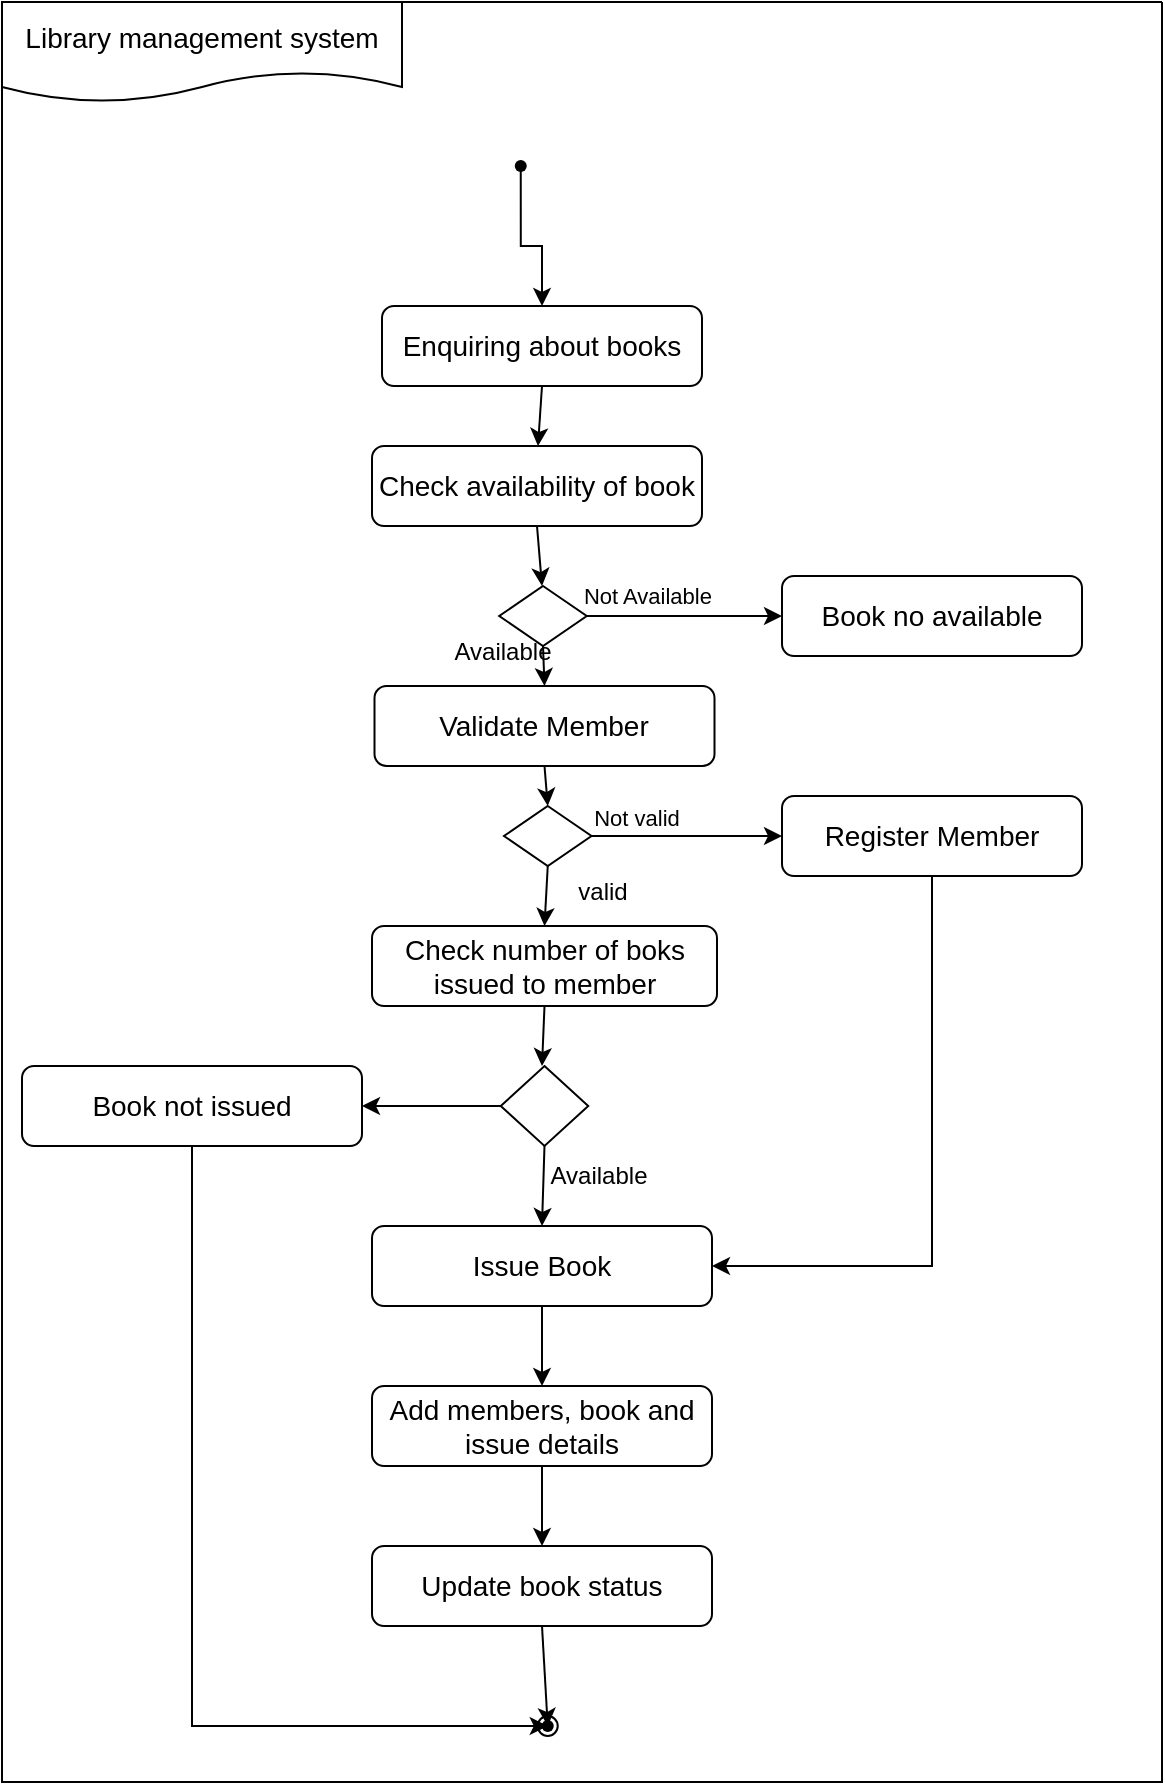 <mxfile version="24.8.4">
  <diagram name="Page-1" id="p1iJ-0BjArqVABgZE2Ga">
    <mxGraphModel grid="1" page="1" gridSize="10" guides="1" tooltips="1" connect="1" arrows="1" fold="1" pageScale="1" pageWidth="850" pageHeight="1100" math="0" shadow="0">
      <root>
        <mxCell id="0" />
        <mxCell id="1" parent="0" />
        <mxCell id="3i-_RwcoVbfSzUQDlx0F-38" value="" style="ellipse;whiteSpace=wrap;html=1;" vertex="1" parent="1">
          <mxGeometry x="397.87" y="755" width="10" height="10" as="geometry" />
        </mxCell>
        <mxCell id="3i-_RwcoVbfSzUQDlx0F-1" value="&lt;font style=&quot;font-size: 14px;&quot;&gt;Validate Member&lt;/font&gt;" style="rounded=1;whiteSpace=wrap;html=1;" vertex="1" parent="1">
          <mxGeometry x="316.25" y="240" width="170" height="40" as="geometry" />
        </mxCell>
        <mxCell id="3i-_RwcoVbfSzUQDlx0F-2" value="&lt;font style=&quot;font-size: 14px;&quot;&gt;Enquiring about books&lt;/font&gt;" style="rounded=1;whiteSpace=wrap;html=1;" vertex="1" parent="1">
          <mxGeometry x="320" y="50" width="160" height="40" as="geometry" />
        </mxCell>
        <mxCell id="3i-_RwcoVbfSzUQDlx0F-3" value="&lt;font style=&quot;font-size: 14px;&quot;&gt;Book no available&lt;/font&gt;" style="rounded=1;whiteSpace=wrap;html=1;" vertex="1" parent="1">
          <mxGeometry x="520" y="185" width="150" height="40" as="geometry" />
        </mxCell>
        <mxCell id="3i-_RwcoVbfSzUQDlx0F-4" value="&lt;font style=&quot;font-size: 14px;&quot;&gt;Check availability of book&lt;/font&gt;" style="rounded=1;whiteSpace=wrap;html=1;" vertex="1" parent="1">
          <mxGeometry x="315" y="120" width="165" height="40" as="geometry" />
        </mxCell>
        <mxCell id="3i-_RwcoVbfSzUQDlx0F-5" value="&lt;font style=&quot;font-size: 14px;&quot;&gt;Check number of boks issued to member&lt;/font&gt;" style="rounded=1;whiteSpace=wrap;html=1;" vertex="1" parent="1">
          <mxGeometry x="315" y="360" width="172.5" height="40" as="geometry" />
        </mxCell>
        <mxCell id="3i-_RwcoVbfSzUQDlx0F-6" value="" style="rhombus;whiteSpace=wrap;html=1;" vertex="1" parent="1">
          <mxGeometry x="378.63" y="190" width="43.75" height="30" as="geometry" />
        </mxCell>
        <mxCell id="3i-_RwcoVbfSzUQDlx0F-7" value="" style="rhombus;whiteSpace=wrap;html=1;" vertex="1" parent="1">
          <mxGeometry x="381" y="300" width="43.75" height="30" as="geometry" />
        </mxCell>
        <mxCell id="3i-_RwcoVbfSzUQDlx0F-8" value="&lt;font style=&quot;font-size: 14px;&quot;&gt;Register Member&lt;/font&gt;" style="rounded=1;whiteSpace=wrap;html=1;" vertex="1" parent="1">
          <mxGeometry x="520" y="295" width="150" height="40" as="geometry" />
        </mxCell>
        <mxCell id="3i-_RwcoVbfSzUQDlx0F-9" value="&lt;font style=&quot;font-size: 14px;&quot;&gt;Book not issued&lt;/font&gt;" style="rounded=1;whiteSpace=wrap;html=1;" vertex="1" parent="1">
          <mxGeometry x="140" y="430" width="170" height="40" as="geometry" />
        </mxCell>
        <mxCell id="3i-_RwcoVbfSzUQDlx0F-10" value="" style="rhombus;whiteSpace=wrap;html=1;" vertex="1" parent="1">
          <mxGeometry x="379.37" y="430" width="43.75" height="40" as="geometry" />
        </mxCell>
        <mxCell id="3i-_RwcoVbfSzUQDlx0F-12" value="&lt;font style=&quot;font-size: 14px;&quot;&gt;Issue Book&lt;/font&gt;" style="rounded=1;whiteSpace=wrap;html=1;" vertex="1" parent="1">
          <mxGeometry x="315" y="510" width="170" height="40" as="geometry" />
        </mxCell>
        <mxCell id="3i-_RwcoVbfSzUQDlx0F-13" value="&lt;font style=&quot;font-size: 14px;&quot;&gt;Add members, book and issue details&lt;/font&gt;" style="rounded=1;whiteSpace=wrap;html=1;" vertex="1" parent="1">
          <mxGeometry x="315" y="590" width="170" height="40" as="geometry" />
        </mxCell>
        <mxCell id="3i-_RwcoVbfSzUQDlx0F-14" value="&lt;font style=&quot;font-size: 14px;&quot;&gt;Update book status&lt;/font&gt;" style="rounded=1;whiteSpace=wrap;html=1;" vertex="1" parent="1">
          <mxGeometry x="315" y="670" width="170" height="40" as="geometry" />
        </mxCell>
        <mxCell id="3i-_RwcoVbfSzUQDlx0F-15" value="" style="endArrow=classic;html=1;rounded=0;entryX=0.5;entryY=0;entryDx=0;entryDy=0;entryPerimeter=0;exitX=0.5;exitY=1;exitDx=0;exitDy=0;" edge="1" parent="1" source="3i-_RwcoVbfSzUQDlx0F-13" target="3i-_RwcoVbfSzUQDlx0F-14">
          <mxGeometry width="50" height="50" relative="1" as="geometry">
            <mxPoint x="350" y="620" as="sourcePoint" />
            <mxPoint x="400" y="570" as="targetPoint" />
          </mxGeometry>
        </mxCell>
        <mxCell id="3i-_RwcoVbfSzUQDlx0F-17" value="" style="endArrow=classic;html=1;rounded=0;exitX=0.5;exitY=1;exitDx=0;exitDy=0;entryX=0.5;entryY=0;entryDx=0;entryDy=0;" edge="1" parent="1" source="3i-_RwcoVbfSzUQDlx0F-12" target="3i-_RwcoVbfSzUQDlx0F-13">
          <mxGeometry width="50" height="50" relative="1" as="geometry">
            <mxPoint x="340" y="520" as="sourcePoint" />
            <mxPoint x="390" y="470" as="targetPoint" />
          </mxGeometry>
        </mxCell>
        <mxCell id="3i-_RwcoVbfSzUQDlx0F-18" value="" style="endArrow=classic;html=1;rounded=0;exitX=0.5;exitY=1;exitDx=0;exitDy=0;entryX=0.5;entryY=0;entryDx=0;entryDy=0;" edge="1" parent="1" source="3i-_RwcoVbfSzUQDlx0F-10" target="3i-_RwcoVbfSzUQDlx0F-12">
          <mxGeometry width="50" height="50" relative="1" as="geometry">
            <mxPoint x="340" y="520" as="sourcePoint" />
            <mxPoint x="390" y="470" as="targetPoint" />
          </mxGeometry>
        </mxCell>
        <mxCell id="3i-_RwcoVbfSzUQDlx0F-20" value="" style="endArrow=classic;html=1;rounded=0;entryX=1;entryY=0.5;entryDx=0;entryDy=0;exitX=0;exitY=0.5;exitDx=0;exitDy=0;" edge="1" parent="1" source="3i-_RwcoVbfSzUQDlx0F-10" target="3i-_RwcoVbfSzUQDlx0F-9">
          <mxGeometry width="50" height="50" relative="1" as="geometry">
            <mxPoint x="340" y="520" as="sourcePoint" />
            <mxPoint x="390" y="470" as="targetPoint" />
          </mxGeometry>
        </mxCell>
        <mxCell id="3i-_RwcoVbfSzUQDlx0F-21" value="" style="endArrow=classic;html=1;rounded=0;exitX=0.5;exitY=1;exitDx=0;exitDy=0;" edge="1" parent="1" source="3i-_RwcoVbfSzUQDlx0F-5">
          <mxGeometry width="50" height="50" relative="1" as="geometry">
            <mxPoint x="340" y="520" as="sourcePoint" />
            <mxPoint x="400" y="430" as="targetPoint" />
          </mxGeometry>
        </mxCell>
        <mxCell id="3i-_RwcoVbfSzUQDlx0F-26" value="" style="edgeStyle=orthogonalEdgeStyle;rounded=0;orthogonalLoop=1;jettySize=auto;html=1;" edge="1" parent="1" source="3i-_RwcoVbfSzUQDlx0F-22" target="3i-_RwcoVbfSzUQDlx0F-2">
          <mxGeometry relative="1" as="geometry" />
        </mxCell>
        <mxCell id="3i-_RwcoVbfSzUQDlx0F-22" value="" style="shape=waypoint;sketch=0;fillStyle=solid;size=6;pointerEvents=1;points=[];fillColor=none;resizable=0;rotatable=0;perimeter=centerPerimeter;snapToPoint=1;" vertex="1" parent="1">
          <mxGeometry x="379.37" y="-30" width="20" height="20" as="geometry" />
        </mxCell>
        <mxCell id="3i-_RwcoVbfSzUQDlx0F-28" value="" style="endArrow=classic;html=1;rounded=0;exitX=0.5;exitY=1;exitDx=0;exitDy=0;exitPerimeter=0;" edge="1" parent="1" source="3i-_RwcoVbfSzUQDlx0F-2">
          <mxGeometry width="50" height="50" relative="1" as="geometry">
            <mxPoint x="390" y="100" as="sourcePoint" />
            <mxPoint x="398" y="120" as="targetPoint" />
          </mxGeometry>
        </mxCell>
        <mxCell id="3i-_RwcoVbfSzUQDlx0F-29" value="" style="endArrow=classic;html=1;rounded=0;exitX=0.5;exitY=1;exitDx=0;exitDy=0;" edge="1" parent="1" source="3i-_RwcoVbfSzUQDlx0F-4">
          <mxGeometry width="50" height="50" relative="1" as="geometry">
            <mxPoint x="340" y="180" as="sourcePoint" />
            <mxPoint x="400" y="190" as="targetPoint" />
          </mxGeometry>
        </mxCell>
        <mxCell id="3i-_RwcoVbfSzUQDlx0F-30" value="" style="endArrow=classic;html=1;rounded=0;exitX=1;exitY=0.5;exitDx=0;exitDy=0;entryX=0;entryY=0.5;entryDx=0;entryDy=0;" edge="1" parent="1" source="3i-_RwcoVbfSzUQDlx0F-6" target="3i-_RwcoVbfSzUQDlx0F-3">
          <mxGeometry width="50" height="50" relative="1" as="geometry">
            <mxPoint x="340" y="180" as="sourcePoint" />
            <mxPoint x="390" y="130" as="targetPoint" />
          </mxGeometry>
        </mxCell>
        <mxCell id="3i-_RwcoVbfSzUQDlx0F-44" value="Not Available&amp;nbsp;" style="edgeLabel;html=1;align=center;verticalAlign=middle;resizable=0;points=[];" connectable="0" vertex="1" parent="3i-_RwcoVbfSzUQDlx0F-30">
          <mxGeometry x="-0.353" y="10" relative="1" as="geometry">
            <mxPoint as="offset" />
          </mxGeometry>
        </mxCell>
        <mxCell id="3i-_RwcoVbfSzUQDlx0F-31" value="" style="endArrow=classic;html=1;rounded=0;exitX=0.5;exitY=1;exitDx=0;exitDy=0;entryX=0.5;entryY=0;entryDx=0;entryDy=0;" edge="1" parent="1" source="3i-_RwcoVbfSzUQDlx0F-6" target="3i-_RwcoVbfSzUQDlx0F-1">
          <mxGeometry width="50" height="50" relative="1" as="geometry">
            <mxPoint x="340" y="180" as="sourcePoint" />
            <mxPoint x="390" y="130" as="targetPoint" />
          </mxGeometry>
        </mxCell>
        <mxCell id="3i-_RwcoVbfSzUQDlx0F-32" value="" style="endArrow=classic;html=1;rounded=0;exitX=0.5;exitY=1;exitDx=0;exitDy=0;entryX=0.5;entryY=0;entryDx=0;entryDy=0;" edge="1" parent="1" source="3i-_RwcoVbfSzUQDlx0F-1" target="3i-_RwcoVbfSzUQDlx0F-7">
          <mxGeometry width="50" height="50" relative="1" as="geometry">
            <mxPoint x="340" y="180" as="sourcePoint" />
            <mxPoint x="390" y="130" as="targetPoint" />
          </mxGeometry>
        </mxCell>
        <mxCell id="3i-_RwcoVbfSzUQDlx0F-33" value="" style="endArrow=classic;html=1;rounded=0;entryX=0.5;entryY=0;entryDx=0;entryDy=0;exitX=0.5;exitY=1;exitDx=0;exitDy=0;" edge="1" parent="1" source="3i-_RwcoVbfSzUQDlx0F-7" target="3i-_RwcoVbfSzUQDlx0F-5">
          <mxGeometry width="50" height="50" relative="1" as="geometry">
            <mxPoint x="340" y="340" as="sourcePoint" />
            <mxPoint x="390" y="290" as="targetPoint" />
          </mxGeometry>
        </mxCell>
        <mxCell id="3i-_RwcoVbfSzUQDlx0F-34" value="" style="endArrow=classic;html=1;rounded=0;entryX=0;entryY=0.5;entryDx=0;entryDy=0;exitX=1;exitY=0.5;exitDx=0;exitDy=0;" edge="1" parent="1" source="3i-_RwcoVbfSzUQDlx0F-7" target="3i-_RwcoVbfSzUQDlx0F-8">
          <mxGeometry width="50" height="50" relative="1" as="geometry">
            <mxPoint x="340" y="340" as="sourcePoint" />
            <mxPoint x="390" y="290" as="targetPoint" />
          </mxGeometry>
        </mxCell>
        <mxCell id="3i-_RwcoVbfSzUQDlx0F-45" value="Not valid" style="edgeLabel;html=1;align=center;verticalAlign=middle;resizable=0;points=[];" connectable="0" vertex="1" parent="3i-_RwcoVbfSzUQDlx0F-34">
          <mxGeometry x="-0.544" y="9" relative="1" as="geometry">
            <mxPoint as="offset" />
          </mxGeometry>
        </mxCell>
        <mxCell id="3i-_RwcoVbfSzUQDlx0F-37" value="" style="shape=waypoint;sketch=0;fillStyle=solid;size=6;pointerEvents=1;points=[];fillColor=none;resizable=0;rotatable=0;perimeter=centerPerimeter;snapToPoint=1;" vertex="1" parent="1">
          <mxGeometry x="392.87" y="750" width="20" height="20" as="geometry" />
        </mxCell>
        <mxCell id="3i-_RwcoVbfSzUQDlx0F-41" value="" style="endArrow=classic;html=1;rounded=0;exitX=0.5;exitY=1;exitDx=0;exitDy=0;entryX=0.249;entryY=-0.07;entryDx=0;entryDy=0;entryPerimeter=0;" edge="1" parent="1" source="3i-_RwcoVbfSzUQDlx0F-14" target="3i-_RwcoVbfSzUQDlx0F-37">
          <mxGeometry width="50" height="50" relative="1" as="geometry">
            <mxPoint x="300" y="790" as="sourcePoint" />
            <mxPoint x="350" y="740" as="targetPoint" />
          </mxGeometry>
        </mxCell>
        <mxCell id="3i-_RwcoVbfSzUQDlx0F-46" value="Available" style="text;html=1;align=center;verticalAlign=middle;resizable=0;points=[];autosize=1;strokeColor=none;fillColor=none;" vertex="1" parent="1">
          <mxGeometry x="345" y="208" width="70" height="30" as="geometry" />
        </mxCell>
        <mxCell id="3i-_RwcoVbfSzUQDlx0F-47" value="valid" style="text;html=1;align=center;verticalAlign=middle;resizable=0;points=[];autosize=1;strokeColor=none;fillColor=none;" vertex="1" parent="1">
          <mxGeometry x="405" y="328" width="50" height="30" as="geometry" />
        </mxCell>
        <mxCell id="3i-_RwcoVbfSzUQDlx0F-51" value="Available" style="text;html=1;align=center;verticalAlign=middle;resizable=0;points=[];autosize=1;strokeColor=none;fillColor=none;" vertex="1" parent="1">
          <mxGeometry x="392.87" y="470" width="70" height="30" as="geometry" />
        </mxCell>
        <mxCell id="3i-_RwcoVbfSzUQDlx0F-54" value="" style="endArrow=classic;html=1;rounded=0;exitX=0.5;exitY=1;exitDx=0;exitDy=0;entryX=-0.236;entryY=0.663;entryDx=0;entryDy=0;entryPerimeter=0;" edge="1" parent="1" source="3i-_RwcoVbfSzUQDlx0F-9" target="3i-_RwcoVbfSzUQDlx0F-37">
          <mxGeometry width="50" height="50" relative="1" as="geometry">
            <mxPoint x="350" y="540" as="sourcePoint" />
            <mxPoint x="400" y="490" as="targetPoint" />
            <Array as="points">
              <mxPoint x="225" y="760" />
            </Array>
          </mxGeometry>
        </mxCell>
        <mxCell id="3i-_RwcoVbfSzUQDlx0F-55" value="" style="endArrow=classic;html=1;rounded=0;exitX=0.5;exitY=1;exitDx=0;exitDy=0;entryX=1;entryY=0.5;entryDx=0;entryDy=0;" edge="1" parent="1" source="3i-_RwcoVbfSzUQDlx0F-8" target="3i-_RwcoVbfSzUQDlx0F-12">
          <mxGeometry width="50" height="50" relative="1" as="geometry">
            <mxPoint x="330" y="460" as="sourcePoint" />
            <mxPoint x="380" y="410" as="targetPoint" />
            <Array as="points">
              <mxPoint x="595" y="530" />
            </Array>
          </mxGeometry>
        </mxCell>
        <mxCell id="3i-_RwcoVbfSzUQDlx0F-58" value="" style="swimlane;startSize=0;" vertex="1" parent="1">
          <mxGeometry x="130" y="-102" width="580" height="890" as="geometry" />
        </mxCell>
        <mxCell id="3i-_RwcoVbfSzUQDlx0F-63" value="&lt;font style=&quot;font-size: 14px;&quot;&gt;Library management system&lt;/font&gt;" style="shape=document;whiteSpace=wrap;html=1;boundedLbl=1;" vertex="1" parent="3i-_RwcoVbfSzUQDlx0F-58">
          <mxGeometry width="200" height="50" as="geometry" />
        </mxCell>
      </root>
    </mxGraphModel>
  </diagram>
</mxfile>
